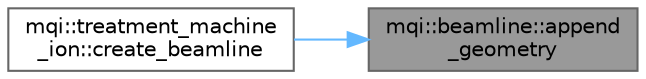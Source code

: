 digraph "mqi::beamline::append_geometry"
{
 // LATEX_PDF_SIZE
  bgcolor="transparent";
  edge [fontname=Helvetica,fontsize=10,labelfontname=Helvetica,labelfontsize=10];
  node [fontname=Helvetica,fontsize=10,shape=box,height=0.2,width=0.4];
  rankdir="RL";
  Node1 [id="Node000001",label="mqi::beamline::append\l_geometry",height=0.2,width=0.4,color="gray40", fillcolor="grey60", style="filled", fontcolor="black",tooltip="Appends a new geometry component to the beamline."];
  Node1 -> Node2 [id="edge1_Node000001_Node000002",dir="back",color="steelblue1",style="solid",tooltip=" "];
  Node2 [id="Node000002",label="mqi::treatment_machine\l_ion::create_beamline",height=0.2,width=0.4,color="grey40", fillcolor="white", style="filled",URL="$classmqi_1_1treatment__machine__ion.html#a4e3d79ed4f124ac55e191c1bf55c02e1",tooltip="Creates a beamline model from a dataset."];
}
